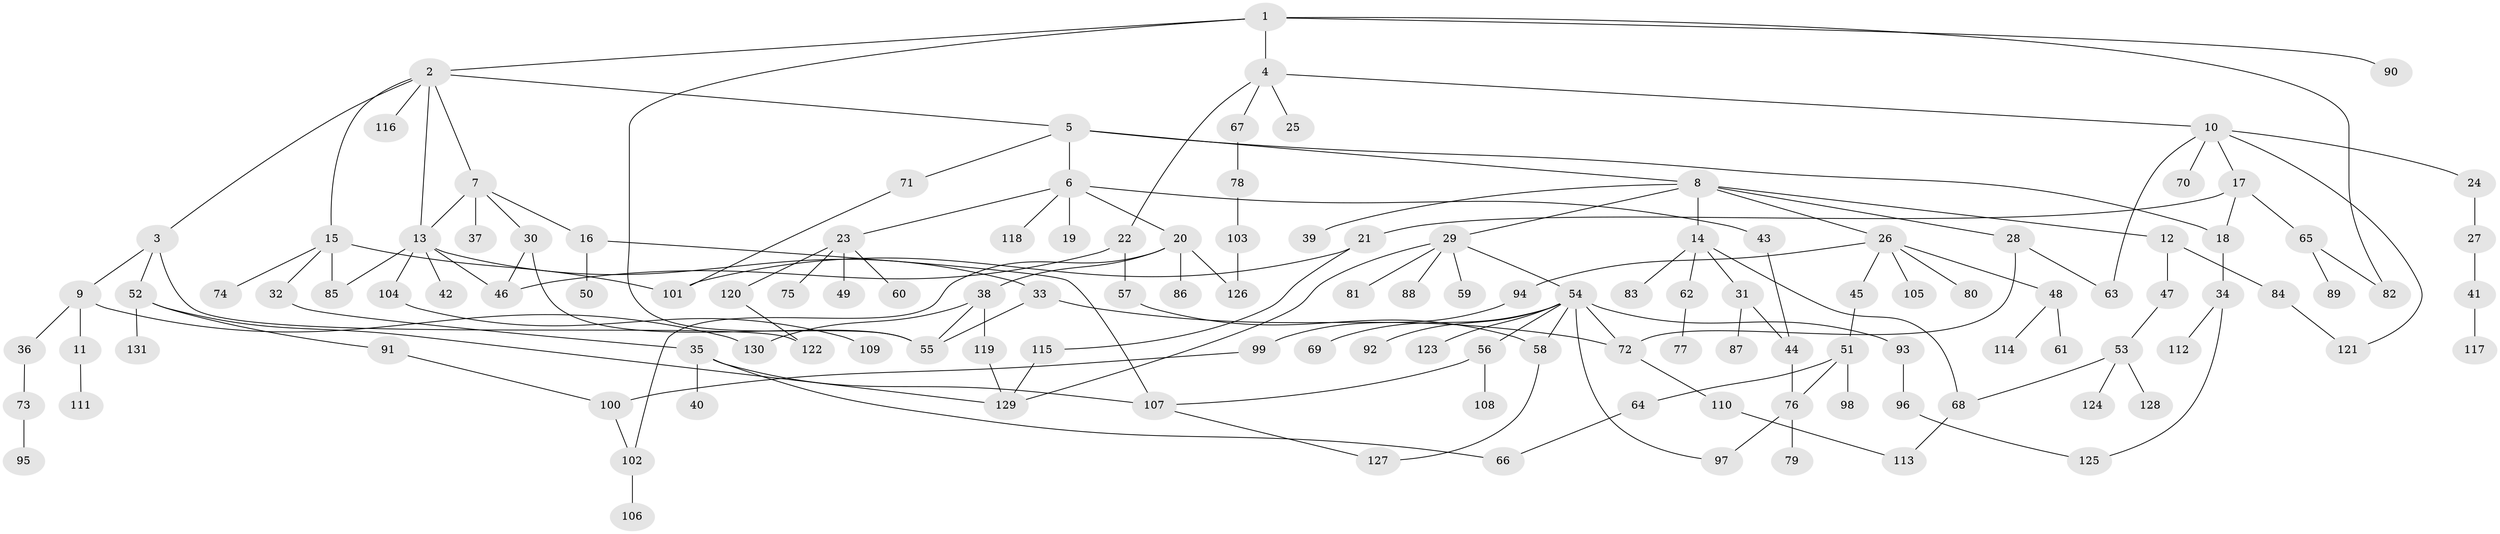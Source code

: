 // Generated by graph-tools (version 1.1) at 2025/01/03/09/25 03:01:12]
// undirected, 131 vertices, 164 edges
graph export_dot {
graph [start="1"]
  node [color=gray90,style=filled];
  1;
  2;
  3;
  4;
  5;
  6;
  7;
  8;
  9;
  10;
  11;
  12;
  13;
  14;
  15;
  16;
  17;
  18;
  19;
  20;
  21;
  22;
  23;
  24;
  25;
  26;
  27;
  28;
  29;
  30;
  31;
  32;
  33;
  34;
  35;
  36;
  37;
  38;
  39;
  40;
  41;
  42;
  43;
  44;
  45;
  46;
  47;
  48;
  49;
  50;
  51;
  52;
  53;
  54;
  55;
  56;
  57;
  58;
  59;
  60;
  61;
  62;
  63;
  64;
  65;
  66;
  67;
  68;
  69;
  70;
  71;
  72;
  73;
  74;
  75;
  76;
  77;
  78;
  79;
  80;
  81;
  82;
  83;
  84;
  85;
  86;
  87;
  88;
  89;
  90;
  91;
  92;
  93;
  94;
  95;
  96;
  97;
  98;
  99;
  100;
  101;
  102;
  103;
  104;
  105;
  106;
  107;
  108;
  109;
  110;
  111;
  112;
  113;
  114;
  115;
  116;
  117;
  118;
  119;
  120;
  121;
  122;
  123;
  124;
  125;
  126;
  127;
  128;
  129;
  130;
  131;
  1 -- 2;
  1 -- 4;
  1 -- 90;
  1 -- 82;
  1 -- 55;
  2 -- 3;
  2 -- 5;
  2 -- 7;
  2 -- 13;
  2 -- 15;
  2 -- 116;
  3 -- 9;
  3 -- 52;
  3 -- 122;
  4 -- 10;
  4 -- 22;
  4 -- 25;
  4 -- 67;
  5 -- 6;
  5 -- 8;
  5 -- 71;
  5 -- 18;
  6 -- 19;
  6 -- 20;
  6 -- 23;
  6 -- 43;
  6 -- 118;
  7 -- 16;
  7 -- 30;
  7 -- 37;
  7 -- 13;
  8 -- 12;
  8 -- 14;
  8 -- 26;
  8 -- 28;
  8 -- 29;
  8 -- 39;
  9 -- 11;
  9 -- 36;
  9 -- 130;
  10 -- 17;
  10 -- 24;
  10 -- 63;
  10 -- 70;
  10 -- 121;
  11 -- 111;
  12 -- 47;
  12 -- 84;
  13 -- 33;
  13 -- 42;
  13 -- 46;
  13 -- 85;
  13 -- 104;
  14 -- 31;
  14 -- 62;
  14 -- 83;
  14 -- 68;
  15 -- 32;
  15 -- 74;
  15 -- 85;
  15 -- 101;
  16 -- 50;
  16 -- 107;
  17 -- 18;
  17 -- 21;
  17 -- 65;
  18 -- 34;
  20 -- 38;
  20 -- 86;
  20 -- 102;
  20 -- 126;
  21 -- 115;
  21 -- 101;
  22 -- 57;
  22 -- 46;
  23 -- 49;
  23 -- 60;
  23 -- 75;
  23 -- 120;
  24 -- 27;
  26 -- 45;
  26 -- 48;
  26 -- 80;
  26 -- 94;
  26 -- 105;
  27 -- 41;
  28 -- 72;
  28 -- 63;
  29 -- 54;
  29 -- 59;
  29 -- 81;
  29 -- 88;
  29 -- 129;
  30 -- 55;
  30 -- 46;
  31 -- 87;
  31 -- 44;
  32 -- 35;
  33 -- 72;
  33 -- 55;
  34 -- 112;
  34 -- 125;
  35 -- 40;
  35 -- 66;
  35 -- 107;
  36 -- 73;
  38 -- 55;
  38 -- 119;
  38 -- 130;
  41 -- 117;
  43 -- 44;
  44 -- 76;
  45 -- 51;
  47 -- 53;
  48 -- 61;
  48 -- 114;
  51 -- 64;
  51 -- 98;
  51 -- 76;
  52 -- 91;
  52 -- 131;
  52 -- 129;
  53 -- 68;
  53 -- 124;
  53 -- 128;
  54 -- 56;
  54 -- 58;
  54 -- 69;
  54 -- 92;
  54 -- 93;
  54 -- 97;
  54 -- 123;
  54 -- 72;
  56 -- 108;
  56 -- 107;
  57 -- 58;
  58 -- 127;
  62 -- 77;
  64 -- 66;
  65 -- 82;
  65 -- 89;
  67 -- 78;
  68 -- 113;
  71 -- 101;
  72 -- 110;
  73 -- 95;
  76 -- 79;
  76 -- 97;
  78 -- 103;
  84 -- 121;
  91 -- 100;
  93 -- 96;
  94 -- 99;
  96 -- 125;
  99 -- 100;
  100 -- 102;
  102 -- 106;
  103 -- 126;
  104 -- 109;
  107 -- 127;
  110 -- 113;
  115 -- 129;
  119 -- 129;
  120 -- 122;
}
